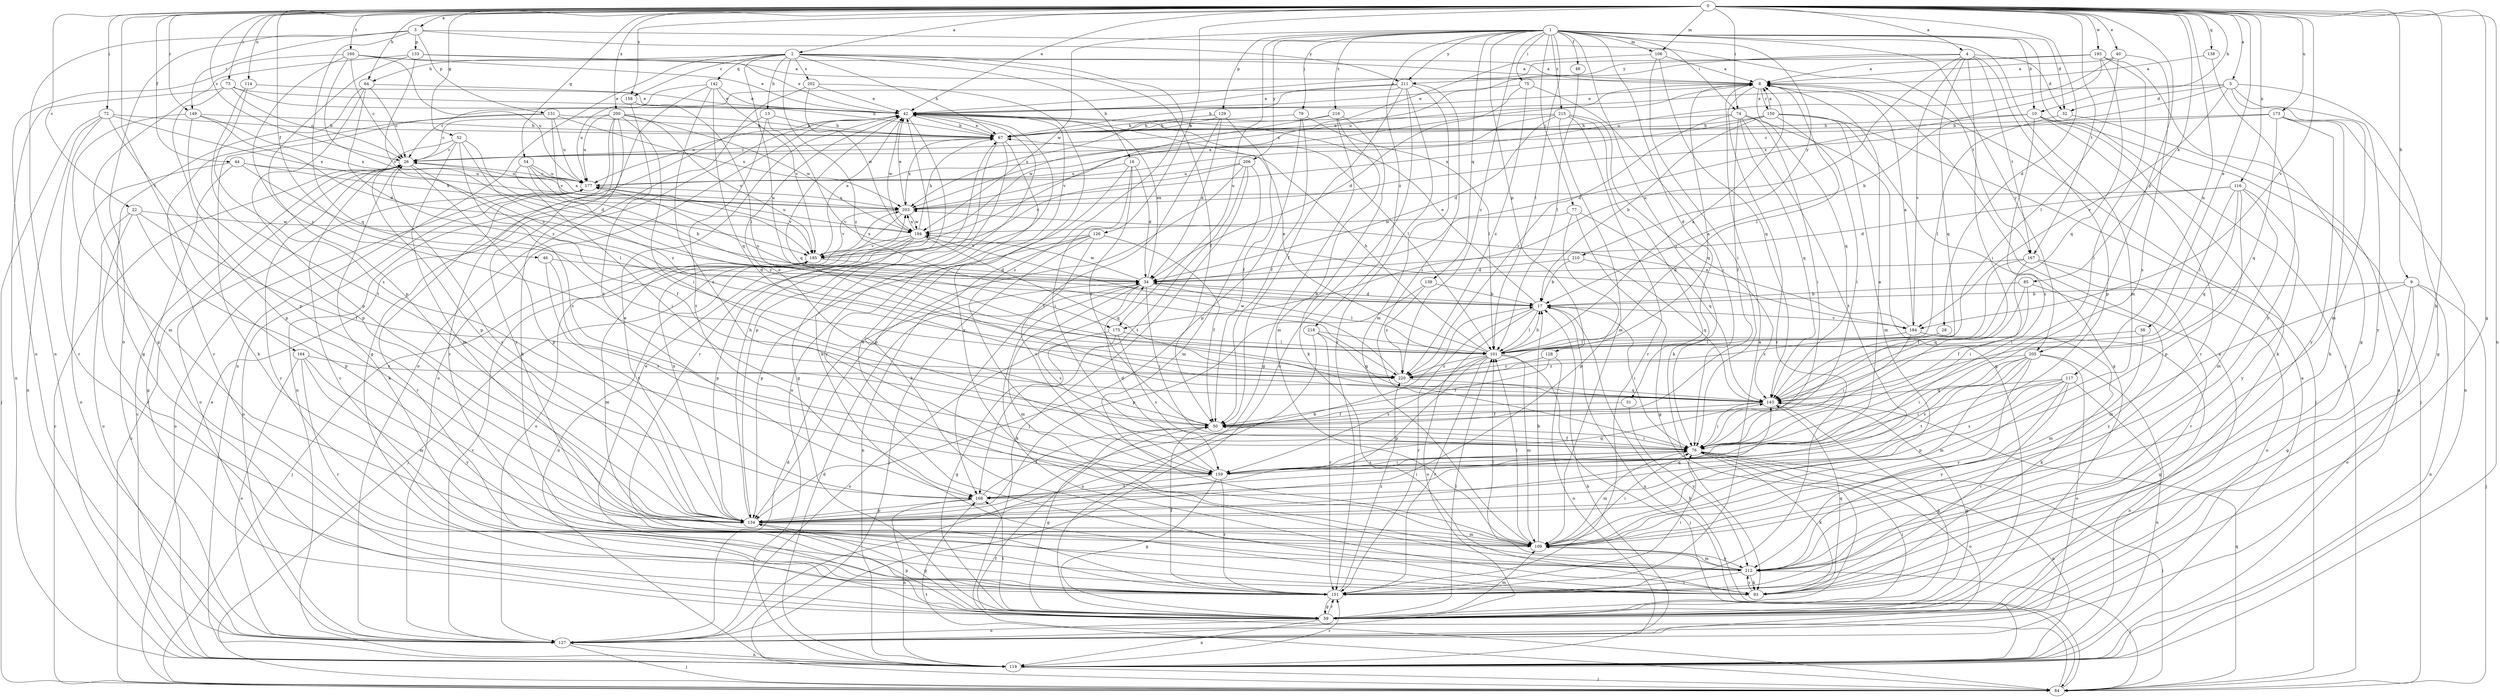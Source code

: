strict digraph  {
0;
1;
2;
3;
4;
5;
8;
9;
10;
13;
16;
17;
22;
26;
28;
31;
32;
34;
38;
40;
42;
44;
46;
48;
50;
52;
54;
59;
64;
67;
72;
73;
74;
75;
76;
77;
79;
84;
85;
93;
101;
106;
109;
114;
116;
117;
119;
126;
127;
128;
129;
131;
133;
134;
138;
139;
142;
143;
149;
150;
151;
158;
159;
160;
164;
167;
168;
173;
175;
177;
184;
185;
193;
194;
200;
202;
203;
205;
206;
210;
211;
212;
215;
216;
218;
220;
0 -> 2  [label=a];
0 -> 3  [label=a];
0 -> 4  [label=a];
0 -> 5  [label=a];
0 -> 9  [label=b];
0 -> 10  [label=b];
0 -> 22  [label=c];
0 -> 26  [label=c];
0 -> 28  [label=d];
0 -> 38  [label=e];
0 -> 40  [label=e];
0 -> 42  [label=e];
0 -> 44  [label=f];
0 -> 46  [label=f];
0 -> 52  [label=g];
0 -> 54  [label=g];
0 -> 59  [label=g];
0 -> 64  [label=h];
0 -> 72  [label=i];
0 -> 73  [label=i];
0 -> 74  [label=i];
0 -> 85  [label=k];
0 -> 93  [label=k];
0 -> 106  [label=m];
0 -> 114  [label=n];
0 -> 116  [label=n];
0 -> 117  [label=n];
0 -> 119  [label=n];
0 -> 126  [label=o];
0 -> 138  [label=q];
0 -> 149  [label=r];
0 -> 158  [label=s];
0 -> 160  [label=t];
0 -> 164  [label=t];
0 -> 167  [label=t];
0 -> 173  [label=u];
0 -> 184  [label=v];
0 -> 193  [label=w];
0 -> 200  [label=x];
0 -> 205  [label=y];
1 -> 10  [label=b];
1 -> 31  [label=d];
1 -> 32  [label=d];
1 -> 48  [label=f];
1 -> 74  [label=i];
1 -> 75  [label=i];
1 -> 76  [label=i];
1 -> 77  [label=j];
1 -> 79  [label=j];
1 -> 84  [label=j];
1 -> 101  [label=l];
1 -> 106  [label=m];
1 -> 109  [label=m];
1 -> 128  [label=p];
1 -> 129  [label=p];
1 -> 139  [label=q];
1 -> 175  [label=u];
1 -> 194  [label=w];
1 -> 205  [label=y];
1 -> 206  [label=y];
1 -> 210  [label=y];
1 -> 211  [label=y];
1 -> 215  [label=z];
1 -> 216  [label=z];
1 -> 218  [label=z];
1 -> 220  [label=z];
2 -> 8  [label=a];
2 -> 13  [label=b];
2 -> 16  [label=b];
2 -> 50  [label=f];
2 -> 64  [label=h];
2 -> 67  [label=h];
2 -> 119  [label=n];
2 -> 142  [label=q];
2 -> 158  [label=s];
2 -> 159  [label=s];
2 -> 175  [label=u];
2 -> 202  [label=x];
2 -> 220  [label=z];
3 -> 119  [label=n];
3 -> 127  [label=o];
3 -> 131  [label=p];
3 -> 133  [label=p];
3 -> 143  [label=q];
3 -> 149  [label=r];
3 -> 167  [label=t];
3 -> 211  [label=y];
4 -> 32  [label=d];
4 -> 76  [label=i];
4 -> 134  [label=p];
4 -> 143  [label=q];
4 -> 167  [label=t];
4 -> 175  [label=u];
4 -> 177  [label=u];
4 -> 184  [label=v];
4 -> 211  [label=y];
5 -> 32  [label=d];
5 -> 42  [label=e];
5 -> 59  [label=g];
5 -> 109  [label=m];
5 -> 184  [label=v];
5 -> 203  [label=x];
5 -> 212  [label=y];
8 -> 42  [label=e];
8 -> 101  [label=l];
8 -> 143  [label=q];
8 -> 150  [label=r];
8 -> 151  [label=r];
9 -> 17  [label=b];
9 -> 59  [label=g];
9 -> 84  [label=j];
9 -> 109  [label=m];
9 -> 119  [label=n];
9 -> 127  [label=o];
10 -> 34  [label=d];
10 -> 67  [label=h];
10 -> 84  [label=j];
10 -> 93  [label=k];
10 -> 151  [label=r];
10 -> 159  [label=s];
13 -> 67  [label=h];
13 -> 119  [label=n];
13 -> 168  [label=t];
13 -> 184  [label=v];
16 -> 34  [label=d];
16 -> 50  [label=f];
16 -> 76  [label=i];
16 -> 93  [label=k];
16 -> 177  [label=u];
17 -> 34  [label=d];
17 -> 42  [label=e];
17 -> 76  [label=i];
17 -> 101  [label=l];
17 -> 119  [label=n];
17 -> 127  [label=o];
17 -> 151  [label=r];
17 -> 177  [label=u];
17 -> 184  [label=v];
22 -> 50  [label=f];
22 -> 127  [label=o];
22 -> 134  [label=p];
22 -> 151  [label=r];
22 -> 194  [label=w];
26 -> 8  [label=a];
26 -> 50  [label=f];
26 -> 93  [label=k];
26 -> 127  [label=o];
26 -> 134  [label=p];
26 -> 151  [label=r];
26 -> 177  [label=u];
28 -> 101  [label=l];
28 -> 220  [label=z];
31 -> 50  [label=f];
31 -> 212  [label=y];
32 -> 101  [label=l];
32 -> 119  [label=n];
34 -> 17  [label=b];
34 -> 42  [label=e];
34 -> 76  [label=i];
34 -> 93  [label=k];
34 -> 101  [label=l];
34 -> 109  [label=m];
34 -> 159  [label=s];
34 -> 194  [label=w];
38 -> 101  [label=l];
38 -> 109  [label=m];
40 -> 8  [label=a];
40 -> 101  [label=l];
40 -> 159  [label=s];
40 -> 177  [label=u];
42 -> 67  [label=h];
42 -> 93  [label=k];
42 -> 101  [label=l];
42 -> 119  [label=n];
42 -> 127  [label=o];
42 -> 143  [label=q];
42 -> 151  [label=r];
42 -> 177  [label=u];
42 -> 194  [label=w];
44 -> 59  [label=g];
44 -> 101  [label=l];
44 -> 127  [label=o];
44 -> 177  [label=u];
44 -> 203  [label=x];
46 -> 34  [label=d];
46 -> 159  [label=s];
46 -> 168  [label=t];
48 -> 101  [label=l];
50 -> 42  [label=e];
50 -> 59  [label=g];
50 -> 76  [label=i];
52 -> 26  [label=c];
52 -> 34  [label=d];
52 -> 109  [label=m];
52 -> 134  [label=p];
52 -> 159  [label=s];
52 -> 220  [label=z];
54 -> 17  [label=b];
54 -> 76  [label=i];
54 -> 177  [label=u];
54 -> 203  [label=x];
54 -> 220  [label=z];
59 -> 8  [label=a];
59 -> 42  [label=e];
59 -> 76  [label=i];
59 -> 101  [label=l];
59 -> 109  [label=m];
59 -> 119  [label=n];
59 -> 127  [label=o];
59 -> 134  [label=p];
59 -> 143  [label=q];
59 -> 151  [label=r];
59 -> 168  [label=t];
64 -> 26  [label=c];
64 -> 42  [label=e];
64 -> 59  [label=g];
64 -> 134  [label=p];
64 -> 220  [label=z];
67 -> 26  [label=c];
67 -> 42  [label=e];
67 -> 59  [label=g];
67 -> 134  [label=p];
67 -> 203  [label=x];
67 -> 212  [label=y];
72 -> 67  [label=h];
72 -> 84  [label=j];
72 -> 119  [label=n];
72 -> 134  [label=p];
72 -> 151  [label=r];
72 -> 203  [label=x];
73 -> 26  [label=c];
73 -> 42  [label=e];
73 -> 67  [label=h];
73 -> 119  [label=n];
73 -> 134  [label=p];
74 -> 50  [label=f];
74 -> 59  [label=g];
74 -> 67  [label=h];
74 -> 76  [label=i];
74 -> 143  [label=q];
74 -> 168  [label=t];
74 -> 220  [label=z];
75 -> 34  [label=d];
75 -> 42  [label=e];
75 -> 76  [label=i];
75 -> 220  [label=z];
76 -> 50  [label=f];
76 -> 84  [label=j];
76 -> 93  [label=k];
76 -> 109  [label=m];
76 -> 119  [label=n];
76 -> 127  [label=o];
76 -> 159  [label=s];
77 -> 59  [label=g];
77 -> 134  [label=p];
77 -> 143  [label=q];
77 -> 194  [label=w];
79 -> 50  [label=f];
79 -> 67  [label=h];
79 -> 101  [label=l];
79 -> 134  [label=p];
84 -> 17  [label=b];
84 -> 26  [label=c];
84 -> 42  [label=e];
84 -> 50  [label=f];
84 -> 143  [label=q];
84 -> 168  [label=t];
84 -> 177  [label=u];
85 -> 17  [label=b];
85 -> 50  [label=f];
85 -> 143  [label=q];
85 -> 212  [label=y];
93 -> 143  [label=q];
93 -> 212  [label=y];
101 -> 8  [label=a];
101 -> 17  [label=b];
101 -> 42  [label=e];
101 -> 67  [label=h];
101 -> 84  [label=j];
101 -> 109  [label=m];
101 -> 134  [label=p];
101 -> 151  [label=r];
101 -> 159  [label=s];
101 -> 220  [label=z];
106 -> 8  [label=a];
106 -> 76  [label=i];
106 -> 143  [label=q];
106 -> 203  [label=x];
109 -> 17  [label=b];
109 -> 76  [label=i];
109 -> 101  [label=l];
109 -> 212  [label=y];
114 -> 42  [label=e];
114 -> 159  [label=s];
114 -> 168  [label=t];
116 -> 34  [label=d];
116 -> 101  [label=l];
116 -> 109  [label=m];
116 -> 134  [label=p];
116 -> 143  [label=q];
116 -> 203  [label=x];
116 -> 212  [label=y];
117 -> 76  [label=i];
117 -> 119  [label=n];
117 -> 134  [label=p];
117 -> 143  [label=q];
117 -> 151  [label=r];
117 -> 159  [label=s];
117 -> 212  [label=y];
119 -> 8  [label=a];
119 -> 17  [label=b];
119 -> 26  [label=c];
119 -> 34  [label=d];
119 -> 84  [label=j];
119 -> 151  [label=r];
119 -> 177  [label=u];
126 -> 50  [label=f];
126 -> 84  [label=j];
126 -> 119  [label=n];
126 -> 134  [label=p];
126 -> 159  [label=s];
126 -> 185  [label=v];
127 -> 34  [label=d];
127 -> 84  [label=j];
127 -> 119  [label=n];
127 -> 185  [label=v];
128 -> 50  [label=f];
128 -> 127  [label=o];
128 -> 220  [label=z];
129 -> 34  [label=d];
129 -> 50  [label=f];
129 -> 67  [label=h];
129 -> 168  [label=t];
129 -> 203  [label=x];
131 -> 67  [label=h];
131 -> 93  [label=k];
131 -> 151  [label=r];
131 -> 177  [label=u];
131 -> 185  [label=v];
131 -> 203  [label=x];
133 -> 8  [label=a];
133 -> 42  [label=e];
133 -> 59  [label=g];
133 -> 134  [label=p];
133 -> 220  [label=z];
134 -> 17  [label=b];
134 -> 26  [label=c];
134 -> 42  [label=e];
134 -> 59  [label=g];
134 -> 67  [label=h];
134 -> 109  [label=m];
134 -> 143  [label=q];
134 -> 203  [label=x];
138 -> 8  [label=a];
138 -> 212  [label=y];
139 -> 17  [label=b];
139 -> 134  [label=p];
139 -> 220  [label=z];
142 -> 42  [label=e];
142 -> 59  [label=g];
142 -> 143  [label=q];
142 -> 159  [label=s];
142 -> 177  [label=u];
142 -> 185  [label=v];
143 -> 50  [label=f];
143 -> 59  [label=g];
143 -> 76  [label=i];
149 -> 34  [label=d];
149 -> 67  [label=h];
149 -> 109  [label=m];
149 -> 134  [label=p];
149 -> 203  [label=x];
150 -> 8  [label=a];
150 -> 17  [label=b];
150 -> 59  [label=g];
150 -> 67  [label=h];
150 -> 76  [label=i];
150 -> 84  [label=j];
150 -> 109  [label=m];
150 -> 203  [label=x];
151 -> 8  [label=a];
151 -> 26  [label=c];
151 -> 50  [label=f];
151 -> 59  [label=g];
151 -> 76  [label=i];
151 -> 220  [label=z];
158 -> 101  [label=l];
158 -> 168  [label=t];
159 -> 8  [label=a];
159 -> 34  [label=d];
159 -> 59  [label=g];
159 -> 76  [label=i];
159 -> 143  [label=q];
159 -> 151  [label=r];
159 -> 168  [label=t];
160 -> 8  [label=a];
160 -> 26  [label=c];
160 -> 42  [label=e];
160 -> 127  [label=o];
160 -> 177  [label=u];
160 -> 185  [label=v];
160 -> 220  [label=z];
164 -> 109  [label=m];
164 -> 127  [label=o];
164 -> 151  [label=r];
164 -> 212  [label=y];
164 -> 220  [label=z];
167 -> 34  [label=d];
167 -> 50  [label=f];
167 -> 76  [label=i];
167 -> 127  [label=o];
167 -> 151  [label=r];
168 -> 50  [label=f];
168 -> 76  [label=i];
168 -> 119  [label=n];
168 -> 134  [label=p];
173 -> 26  [label=c];
173 -> 67  [label=h];
173 -> 93  [label=k];
173 -> 119  [label=n];
173 -> 143  [label=q];
173 -> 212  [label=y];
175 -> 59  [label=g];
175 -> 101  [label=l];
175 -> 127  [label=o];
175 -> 159  [label=s];
177 -> 26  [label=c];
177 -> 127  [label=o];
177 -> 151  [label=r];
177 -> 185  [label=v];
177 -> 203  [label=x];
184 -> 8  [label=a];
184 -> 59  [label=g];
184 -> 76  [label=i];
184 -> 93  [label=k];
184 -> 101  [label=l];
184 -> 203  [label=x];
185 -> 34  [label=d];
185 -> 42  [label=e];
185 -> 84  [label=j];
185 -> 109  [label=m];
185 -> 203  [label=x];
193 -> 8  [label=a];
193 -> 17  [label=b];
193 -> 42  [label=e];
193 -> 59  [label=g];
193 -> 76  [label=i];
193 -> 143  [label=q];
194 -> 67  [label=h];
194 -> 84  [label=j];
194 -> 119  [label=n];
194 -> 134  [label=p];
194 -> 143  [label=q];
194 -> 177  [label=u];
194 -> 185  [label=v];
194 -> 203  [label=x];
200 -> 26  [label=c];
200 -> 67  [label=h];
200 -> 76  [label=i];
200 -> 93  [label=k];
200 -> 151  [label=r];
200 -> 177  [label=u];
200 -> 185  [label=v];
200 -> 194  [label=w];
200 -> 212  [label=y];
202 -> 42  [label=e];
202 -> 127  [label=o];
202 -> 194  [label=w];
202 -> 212  [label=y];
203 -> 8  [label=a];
203 -> 42  [label=e];
203 -> 127  [label=o];
203 -> 185  [label=v];
203 -> 194  [label=w];
205 -> 76  [label=i];
205 -> 109  [label=m];
205 -> 119  [label=n];
205 -> 127  [label=o];
205 -> 159  [label=s];
205 -> 168  [label=t];
205 -> 212  [label=y];
205 -> 220  [label=z];
206 -> 84  [label=j];
206 -> 109  [label=m];
206 -> 134  [label=p];
206 -> 168  [label=t];
206 -> 177  [label=u];
206 -> 185  [label=v];
210 -> 17  [label=b];
210 -> 34  [label=d];
210 -> 143  [label=q];
211 -> 26  [label=c];
211 -> 42  [label=e];
211 -> 50  [label=f];
211 -> 67  [label=h];
211 -> 76  [label=i];
211 -> 109  [label=m];
211 -> 127  [label=o];
211 -> 151  [label=r];
212 -> 42  [label=e];
212 -> 84  [label=j];
212 -> 93  [label=k];
212 -> 101  [label=l];
212 -> 109  [label=m];
212 -> 151  [label=r];
215 -> 34  [label=d];
215 -> 67  [label=h];
215 -> 93  [label=k];
215 -> 109  [label=m];
215 -> 143  [label=q];
215 -> 151  [label=r];
215 -> 194  [label=w];
216 -> 59  [label=g];
216 -> 67  [label=h];
216 -> 93  [label=k];
216 -> 109  [label=m];
216 -> 185  [label=v];
218 -> 101  [label=l];
218 -> 127  [label=o];
218 -> 143  [label=q];
218 -> 151  [label=r];
220 -> 8  [label=a];
220 -> 143  [label=q];
220 -> 194  [label=w];
}
